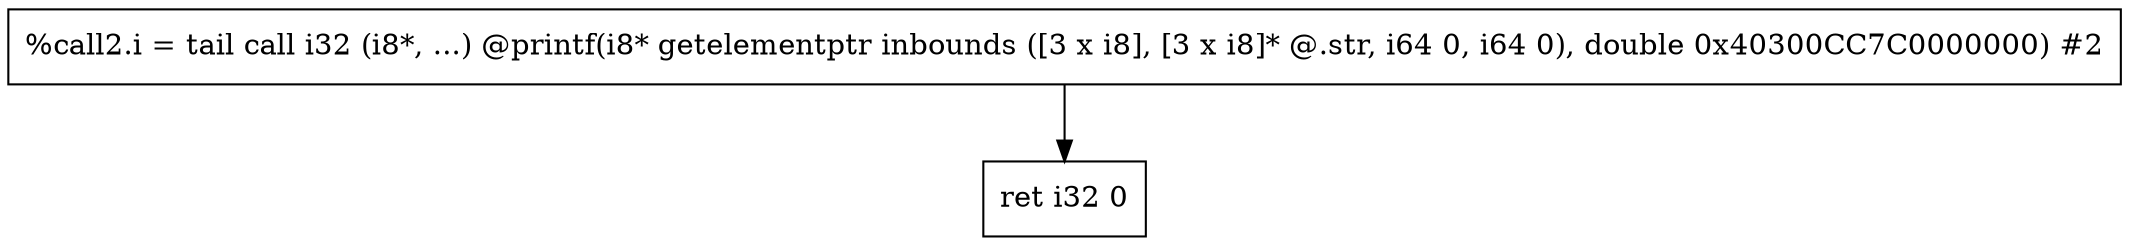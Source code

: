 digraph "CDFG for'main' function" {
	Node0x5647cdea4b48[shape=record, label="  %call2.i = tail call i32 (i8*, ...) @printf(i8* getelementptr inbounds ([3 x i8], [3 x i8]* @.str, i64 0, i64 0), double 0x40300CC7C0000000) #2"]
	Node0x5647cdea2e28[shape=record, label="  ret i32 0"]
	Node0x5647cdea4b48 -> Node0x5647cdea2e28
edge [color=red]
}
